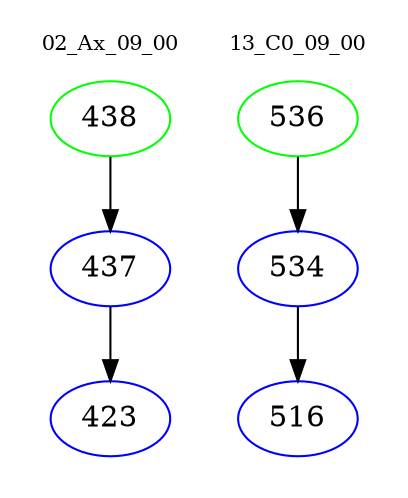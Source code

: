 digraph{
subgraph cluster_0 {
color = white
label = "02_Ax_09_00";
fontsize=10;
T0_438 [label="438", color="green"]
T0_438 -> T0_437 [color="black"]
T0_437 [label="437", color="blue"]
T0_437 -> T0_423 [color="black"]
T0_423 [label="423", color="blue"]
}
subgraph cluster_1 {
color = white
label = "13_C0_09_00";
fontsize=10;
T1_536 [label="536", color="green"]
T1_536 -> T1_534 [color="black"]
T1_534 [label="534", color="blue"]
T1_534 -> T1_516 [color="black"]
T1_516 [label="516", color="blue"]
}
}
